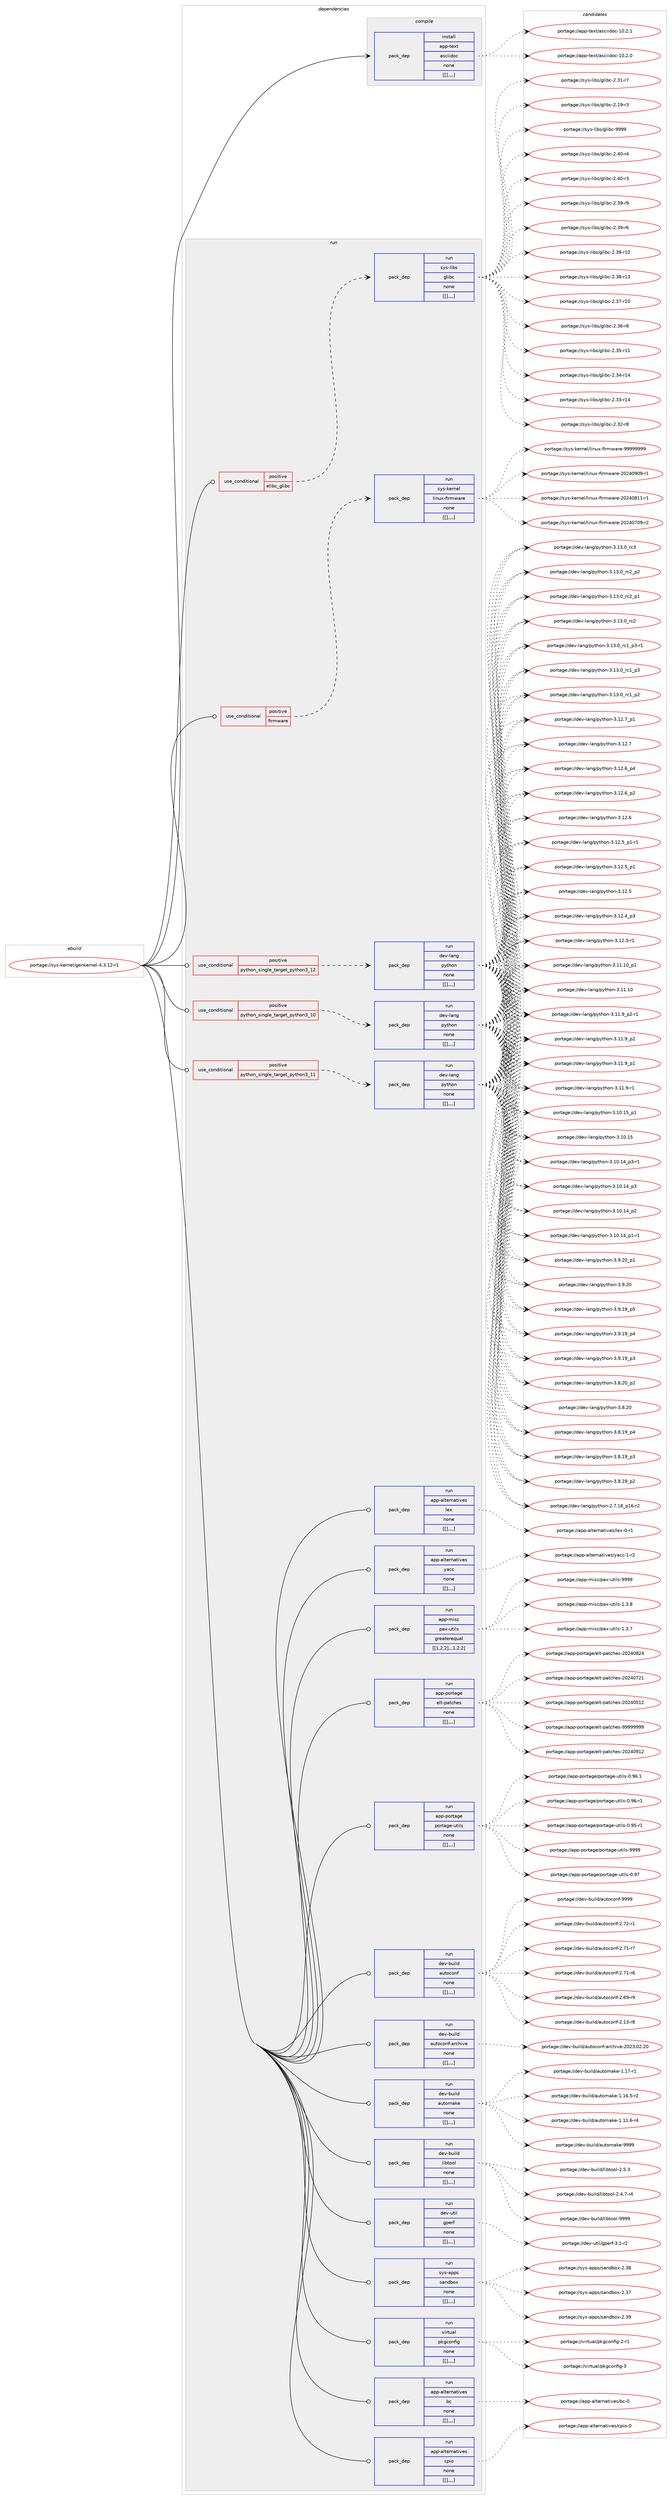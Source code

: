 digraph prolog {

# *************
# Graph options
# *************

newrank=true;
concentrate=true;
compound=true;
graph [rankdir=LR,fontname=Helvetica,fontsize=10,ranksep=1.5];#, ranksep=2.5, nodesep=0.2];
edge  [arrowhead=vee];
node  [fontname=Helvetica,fontsize=10];

# **********
# The ebuild
# **********

subgraph cluster_leftcol {
color=gray;
label=<<i>ebuild</i>>;
id [label="portage://sys-kernel/genkernel-4.3.12-r1", color=red, width=4, href="../sys-kernel/genkernel-4.3.12-r1.svg"];
}

# ****************
# The dependencies
# ****************

subgraph cluster_midcol {
color=gray;
label=<<i>dependencies</i>>;
subgraph cluster_compile {
fillcolor="#eeeeee";
style=filled;
label=<<i>compile</i>>;
subgraph pack7015 {
dependency10819 [label=<<TABLE BORDER="0" CELLBORDER="1" CELLSPACING="0" CELLPADDING="4" WIDTH="220"><TR><TD ROWSPAN="6" CELLPADDING="30">pack_dep</TD></TR><TR><TD WIDTH="110">install</TD></TR><TR><TD>app-text</TD></TR><TR><TD>asciidoc</TD></TR><TR><TD>none</TD></TR><TR><TD>[[],,,,]</TD></TR></TABLE>>, shape=none, color=blue];
}
id:e -> dependency10819:w [weight=20,style="solid",arrowhead="vee"];
}
subgraph cluster_compileandrun {
fillcolor="#eeeeee";
style=filled;
label=<<i>compile and run</i>>;
}
subgraph cluster_run {
fillcolor="#eeeeee";
style=filled;
label=<<i>run</i>>;
subgraph cond3771 {
dependency10820 [label=<<TABLE BORDER="0" CELLBORDER="1" CELLSPACING="0" CELLPADDING="4"><TR><TD ROWSPAN="3" CELLPADDING="10">use_conditional</TD></TR><TR><TD>positive</TD></TR><TR><TD>elibc_glibc</TD></TR></TABLE>>, shape=none, color=red];
subgraph pack7016 {
dependency10821 [label=<<TABLE BORDER="0" CELLBORDER="1" CELLSPACING="0" CELLPADDING="4" WIDTH="220"><TR><TD ROWSPAN="6" CELLPADDING="30">pack_dep</TD></TR><TR><TD WIDTH="110">run</TD></TR><TR><TD>sys-libs</TD></TR><TR><TD>glibc</TD></TR><TR><TD>none</TD></TR><TR><TD>[[],,,,]</TD></TR></TABLE>>, shape=none, color=blue];
}
dependency10820:e -> dependency10821:w [weight=20,style="dashed",arrowhead="vee"];
}
id:e -> dependency10820:w [weight=20,style="solid",arrowhead="odot"];
subgraph cond3772 {
dependency10822 [label=<<TABLE BORDER="0" CELLBORDER="1" CELLSPACING="0" CELLPADDING="4"><TR><TD ROWSPAN="3" CELLPADDING="10">use_conditional</TD></TR><TR><TD>positive</TD></TR><TR><TD>firmware</TD></TR></TABLE>>, shape=none, color=red];
subgraph pack7017 {
dependency10823 [label=<<TABLE BORDER="0" CELLBORDER="1" CELLSPACING="0" CELLPADDING="4" WIDTH="220"><TR><TD ROWSPAN="6" CELLPADDING="30">pack_dep</TD></TR><TR><TD WIDTH="110">run</TD></TR><TR><TD>sys-kernel</TD></TR><TR><TD>linux-firmware</TD></TR><TR><TD>none</TD></TR><TR><TD>[[],,,,]</TD></TR></TABLE>>, shape=none, color=blue];
}
dependency10822:e -> dependency10823:w [weight=20,style="dashed",arrowhead="vee"];
}
id:e -> dependency10822:w [weight=20,style="solid",arrowhead="odot"];
subgraph cond3773 {
dependency10824 [label=<<TABLE BORDER="0" CELLBORDER="1" CELLSPACING="0" CELLPADDING="4"><TR><TD ROWSPAN="3" CELLPADDING="10">use_conditional</TD></TR><TR><TD>positive</TD></TR><TR><TD>python_single_target_python3_10</TD></TR></TABLE>>, shape=none, color=red];
subgraph pack7018 {
dependency10825 [label=<<TABLE BORDER="0" CELLBORDER="1" CELLSPACING="0" CELLPADDING="4" WIDTH="220"><TR><TD ROWSPAN="6" CELLPADDING="30">pack_dep</TD></TR><TR><TD WIDTH="110">run</TD></TR><TR><TD>dev-lang</TD></TR><TR><TD>python</TD></TR><TR><TD>none</TD></TR><TR><TD>[[],,,,]</TD></TR></TABLE>>, shape=none, color=blue];
}
dependency10824:e -> dependency10825:w [weight=20,style="dashed",arrowhead="vee"];
}
id:e -> dependency10824:w [weight=20,style="solid",arrowhead="odot"];
subgraph cond3774 {
dependency10826 [label=<<TABLE BORDER="0" CELLBORDER="1" CELLSPACING="0" CELLPADDING="4"><TR><TD ROWSPAN="3" CELLPADDING="10">use_conditional</TD></TR><TR><TD>positive</TD></TR><TR><TD>python_single_target_python3_11</TD></TR></TABLE>>, shape=none, color=red];
subgraph pack7019 {
dependency10827 [label=<<TABLE BORDER="0" CELLBORDER="1" CELLSPACING="0" CELLPADDING="4" WIDTH="220"><TR><TD ROWSPAN="6" CELLPADDING="30">pack_dep</TD></TR><TR><TD WIDTH="110">run</TD></TR><TR><TD>dev-lang</TD></TR><TR><TD>python</TD></TR><TR><TD>none</TD></TR><TR><TD>[[],,,,]</TD></TR></TABLE>>, shape=none, color=blue];
}
dependency10826:e -> dependency10827:w [weight=20,style="dashed",arrowhead="vee"];
}
id:e -> dependency10826:w [weight=20,style="solid",arrowhead="odot"];
subgraph cond3775 {
dependency10828 [label=<<TABLE BORDER="0" CELLBORDER="1" CELLSPACING="0" CELLPADDING="4"><TR><TD ROWSPAN="3" CELLPADDING="10">use_conditional</TD></TR><TR><TD>positive</TD></TR><TR><TD>python_single_target_python3_12</TD></TR></TABLE>>, shape=none, color=red];
subgraph pack7020 {
dependency10829 [label=<<TABLE BORDER="0" CELLBORDER="1" CELLSPACING="0" CELLPADDING="4" WIDTH="220"><TR><TD ROWSPAN="6" CELLPADDING="30">pack_dep</TD></TR><TR><TD WIDTH="110">run</TD></TR><TR><TD>dev-lang</TD></TR><TR><TD>python</TD></TR><TR><TD>none</TD></TR><TR><TD>[[],,,,]</TD></TR></TABLE>>, shape=none, color=blue];
}
dependency10828:e -> dependency10829:w [weight=20,style="dashed",arrowhead="vee"];
}
id:e -> dependency10828:w [weight=20,style="solid",arrowhead="odot"];
subgraph pack7021 {
dependency10830 [label=<<TABLE BORDER="0" CELLBORDER="1" CELLSPACING="0" CELLPADDING="4" WIDTH="220"><TR><TD ROWSPAN="6" CELLPADDING="30">pack_dep</TD></TR><TR><TD WIDTH="110">run</TD></TR><TR><TD>app-alternatives</TD></TR><TR><TD>bc</TD></TR><TR><TD>none</TD></TR><TR><TD>[[],,,,]</TD></TR></TABLE>>, shape=none, color=blue];
}
id:e -> dependency10830:w [weight=20,style="solid",arrowhead="odot"];
subgraph pack7022 {
dependency10831 [label=<<TABLE BORDER="0" CELLBORDER="1" CELLSPACING="0" CELLPADDING="4" WIDTH="220"><TR><TD ROWSPAN="6" CELLPADDING="30">pack_dep</TD></TR><TR><TD WIDTH="110">run</TD></TR><TR><TD>app-alternatives</TD></TR><TR><TD>cpio</TD></TR><TR><TD>none</TD></TR><TR><TD>[[],,,,]</TD></TR></TABLE>>, shape=none, color=blue];
}
id:e -> dependency10831:w [weight=20,style="solid",arrowhead="odot"];
subgraph pack7023 {
dependency10832 [label=<<TABLE BORDER="0" CELLBORDER="1" CELLSPACING="0" CELLPADDING="4" WIDTH="220"><TR><TD ROWSPAN="6" CELLPADDING="30">pack_dep</TD></TR><TR><TD WIDTH="110">run</TD></TR><TR><TD>app-alternatives</TD></TR><TR><TD>lex</TD></TR><TR><TD>none</TD></TR><TR><TD>[[],,,,]</TD></TR></TABLE>>, shape=none, color=blue];
}
id:e -> dependency10832:w [weight=20,style="solid",arrowhead="odot"];
subgraph pack7024 {
dependency10833 [label=<<TABLE BORDER="0" CELLBORDER="1" CELLSPACING="0" CELLPADDING="4" WIDTH="220"><TR><TD ROWSPAN="6" CELLPADDING="30">pack_dep</TD></TR><TR><TD WIDTH="110">run</TD></TR><TR><TD>app-alternatives</TD></TR><TR><TD>yacc</TD></TR><TR><TD>none</TD></TR><TR><TD>[[],,,,]</TD></TR></TABLE>>, shape=none, color=blue];
}
id:e -> dependency10833:w [weight=20,style="solid",arrowhead="odot"];
subgraph pack7025 {
dependency10834 [label=<<TABLE BORDER="0" CELLBORDER="1" CELLSPACING="0" CELLPADDING="4" WIDTH="220"><TR><TD ROWSPAN="6" CELLPADDING="30">pack_dep</TD></TR><TR><TD WIDTH="110">run</TD></TR><TR><TD>app-misc</TD></TR><TR><TD>pax-utils</TD></TR><TR><TD>greaterequal</TD></TR><TR><TD>[[1,2,2],,,1.2.2]</TD></TR></TABLE>>, shape=none, color=blue];
}
id:e -> dependency10834:w [weight=20,style="solid",arrowhead="odot"];
subgraph pack7026 {
dependency10835 [label=<<TABLE BORDER="0" CELLBORDER="1" CELLSPACING="0" CELLPADDING="4" WIDTH="220"><TR><TD ROWSPAN="6" CELLPADDING="30">pack_dep</TD></TR><TR><TD WIDTH="110">run</TD></TR><TR><TD>app-portage</TD></TR><TR><TD>elt-patches</TD></TR><TR><TD>none</TD></TR><TR><TD>[[],,,,]</TD></TR></TABLE>>, shape=none, color=blue];
}
id:e -> dependency10835:w [weight=20,style="solid",arrowhead="odot"];
subgraph pack7027 {
dependency10836 [label=<<TABLE BORDER="0" CELLBORDER="1" CELLSPACING="0" CELLPADDING="4" WIDTH="220"><TR><TD ROWSPAN="6" CELLPADDING="30">pack_dep</TD></TR><TR><TD WIDTH="110">run</TD></TR><TR><TD>app-portage</TD></TR><TR><TD>portage-utils</TD></TR><TR><TD>none</TD></TR><TR><TD>[[],,,,]</TD></TR></TABLE>>, shape=none, color=blue];
}
id:e -> dependency10836:w [weight=20,style="solid",arrowhead="odot"];
subgraph pack7028 {
dependency10837 [label=<<TABLE BORDER="0" CELLBORDER="1" CELLSPACING="0" CELLPADDING="4" WIDTH="220"><TR><TD ROWSPAN="6" CELLPADDING="30">pack_dep</TD></TR><TR><TD WIDTH="110">run</TD></TR><TR><TD>dev-build</TD></TR><TR><TD>autoconf</TD></TR><TR><TD>none</TD></TR><TR><TD>[[],,,,]</TD></TR></TABLE>>, shape=none, color=blue];
}
id:e -> dependency10837:w [weight=20,style="solid",arrowhead="odot"];
subgraph pack7029 {
dependency10838 [label=<<TABLE BORDER="0" CELLBORDER="1" CELLSPACING="0" CELLPADDING="4" WIDTH="220"><TR><TD ROWSPAN="6" CELLPADDING="30">pack_dep</TD></TR><TR><TD WIDTH="110">run</TD></TR><TR><TD>dev-build</TD></TR><TR><TD>autoconf-archive</TD></TR><TR><TD>none</TD></TR><TR><TD>[[],,,,]</TD></TR></TABLE>>, shape=none, color=blue];
}
id:e -> dependency10838:w [weight=20,style="solid",arrowhead="odot"];
subgraph pack7030 {
dependency10839 [label=<<TABLE BORDER="0" CELLBORDER="1" CELLSPACING="0" CELLPADDING="4" WIDTH="220"><TR><TD ROWSPAN="6" CELLPADDING="30">pack_dep</TD></TR><TR><TD WIDTH="110">run</TD></TR><TR><TD>dev-build</TD></TR><TR><TD>automake</TD></TR><TR><TD>none</TD></TR><TR><TD>[[],,,,]</TD></TR></TABLE>>, shape=none, color=blue];
}
id:e -> dependency10839:w [weight=20,style="solid",arrowhead="odot"];
subgraph pack7031 {
dependency10840 [label=<<TABLE BORDER="0" CELLBORDER="1" CELLSPACING="0" CELLPADDING="4" WIDTH="220"><TR><TD ROWSPAN="6" CELLPADDING="30">pack_dep</TD></TR><TR><TD WIDTH="110">run</TD></TR><TR><TD>dev-build</TD></TR><TR><TD>libtool</TD></TR><TR><TD>none</TD></TR><TR><TD>[[],,,,]</TD></TR></TABLE>>, shape=none, color=blue];
}
id:e -> dependency10840:w [weight=20,style="solid",arrowhead="odot"];
subgraph pack7032 {
dependency10841 [label=<<TABLE BORDER="0" CELLBORDER="1" CELLSPACING="0" CELLPADDING="4" WIDTH="220"><TR><TD ROWSPAN="6" CELLPADDING="30">pack_dep</TD></TR><TR><TD WIDTH="110">run</TD></TR><TR><TD>dev-util</TD></TR><TR><TD>gperf</TD></TR><TR><TD>none</TD></TR><TR><TD>[[],,,,]</TD></TR></TABLE>>, shape=none, color=blue];
}
id:e -> dependency10841:w [weight=20,style="solid",arrowhead="odot"];
subgraph pack7033 {
dependency10842 [label=<<TABLE BORDER="0" CELLBORDER="1" CELLSPACING="0" CELLPADDING="4" WIDTH="220"><TR><TD ROWSPAN="6" CELLPADDING="30">pack_dep</TD></TR><TR><TD WIDTH="110">run</TD></TR><TR><TD>sys-apps</TD></TR><TR><TD>sandbox</TD></TR><TR><TD>none</TD></TR><TR><TD>[[],,,,]</TD></TR></TABLE>>, shape=none, color=blue];
}
id:e -> dependency10842:w [weight=20,style="solid",arrowhead="odot"];
subgraph pack7034 {
dependency10843 [label=<<TABLE BORDER="0" CELLBORDER="1" CELLSPACING="0" CELLPADDING="4" WIDTH="220"><TR><TD ROWSPAN="6" CELLPADDING="30">pack_dep</TD></TR><TR><TD WIDTH="110">run</TD></TR><TR><TD>virtual</TD></TR><TR><TD>pkgconfig</TD></TR><TR><TD>none</TD></TR><TR><TD>[[],,,,]</TD></TR></TABLE>>, shape=none, color=blue];
}
id:e -> dependency10843:w [weight=20,style="solid",arrowhead="odot"];
}
}

# **************
# The candidates
# **************

subgraph cluster_choices {
rank=same;
color=gray;
label=<<i>candidates</i>>;

subgraph choice7015 {
color=black;
nodesep=1;
choice97112112451161011201164797115991051051001119945494846504649 [label="portage://app-text/asciidoc-10.2.1", color=red, width=4,href="../app-text/asciidoc-10.2.1.svg"];
choice97112112451161011201164797115991051051001119945494846504648 [label="portage://app-text/asciidoc-10.2.0", color=red, width=4,href="../app-text/asciidoc-10.2.0.svg"];
dependency10819:e -> choice97112112451161011201164797115991051051001119945494846504649:w [style=dotted,weight="100"];
dependency10819:e -> choice97112112451161011201164797115991051051001119945494846504648:w [style=dotted,weight="100"];
}
subgraph choice7016 {
color=black;
nodesep=1;
choice11512111545108105981154710310810598994557575757 [label="portage://sys-libs/glibc-9999", color=red, width=4,href="../sys-libs/glibc-9999.svg"];
choice115121115451081059811547103108105989945504652484511452 [label="portage://sys-libs/glibc-2.40-r4", color=red, width=4,href="../sys-libs/glibc-2.40-r4.svg"];
choice115121115451081059811547103108105989945504652484511451 [label="portage://sys-libs/glibc-2.40-r3", color=red, width=4,href="../sys-libs/glibc-2.40-r3.svg"];
choice115121115451081059811547103108105989945504651574511457 [label="portage://sys-libs/glibc-2.39-r9", color=red, width=4,href="../sys-libs/glibc-2.39-r9.svg"];
choice115121115451081059811547103108105989945504651574511454 [label="portage://sys-libs/glibc-2.39-r6", color=red, width=4,href="../sys-libs/glibc-2.39-r6.svg"];
choice11512111545108105981154710310810598994550465157451144948 [label="portage://sys-libs/glibc-2.39-r10", color=red, width=4,href="../sys-libs/glibc-2.39-r10.svg"];
choice11512111545108105981154710310810598994550465156451144951 [label="portage://sys-libs/glibc-2.38-r13", color=red, width=4,href="../sys-libs/glibc-2.38-r13.svg"];
choice11512111545108105981154710310810598994550465155451144948 [label="portage://sys-libs/glibc-2.37-r10", color=red, width=4,href="../sys-libs/glibc-2.37-r10.svg"];
choice115121115451081059811547103108105989945504651544511456 [label="portage://sys-libs/glibc-2.36-r8", color=red, width=4,href="../sys-libs/glibc-2.36-r8.svg"];
choice11512111545108105981154710310810598994550465153451144949 [label="portage://sys-libs/glibc-2.35-r11", color=red, width=4,href="../sys-libs/glibc-2.35-r11.svg"];
choice11512111545108105981154710310810598994550465152451144952 [label="portage://sys-libs/glibc-2.34-r14", color=red, width=4,href="../sys-libs/glibc-2.34-r14.svg"];
choice11512111545108105981154710310810598994550465151451144952 [label="portage://sys-libs/glibc-2.33-r14", color=red, width=4,href="../sys-libs/glibc-2.33-r14.svg"];
choice115121115451081059811547103108105989945504651504511456 [label="portage://sys-libs/glibc-2.32-r8", color=red, width=4,href="../sys-libs/glibc-2.32-r8.svg"];
choice115121115451081059811547103108105989945504651494511455 [label="portage://sys-libs/glibc-2.31-r7", color=red, width=4,href="../sys-libs/glibc-2.31-r7.svg"];
choice115121115451081059811547103108105989945504649574511451 [label="portage://sys-libs/glibc-2.19-r3", color=red, width=4,href="../sys-libs/glibc-2.19-r3.svg"];
dependency10821:e -> choice11512111545108105981154710310810598994557575757:w [style=dotted,weight="100"];
dependency10821:e -> choice115121115451081059811547103108105989945504652484511452:w [style=dotted,weight="100"];
dependency10821:e -> choice115121115451081059811547103108105989945504652484511451:w [style=dotted,weight="100"];
dependency10821:e -> choice115121115451081059811547103108105989945504651574511457:w [style=dotted,weight="100"];
dependency10821:e -> choice115121115451081059811547103108105989945504651574511454:w [style=dotted,weight="100"];
dependency10821:e -> choice11512111545108105981154710310810598994550465157451144948:w [style=dotted,weight="100"];
dependency10821:e -> choice11512111545108105981154710310810598994550465156451144951:w [style=dotted,weight="100"];
dependency10821:e -> choice11512111545108105981154710310810598994550465155451144948:w [style=dotted,weight="100"];
dependency10821:e -> choice115121115451081059811547103108105989945504651544511456:w [style=dotted,weight="100"];
dependency10821:e -> choice11512111545108105981154710310810598994550465153451144949:w [style=dotted,weight="100"];
dependency10821:e -> choice11512111545108105981154710310810598994550465152451144952:w [style=dotted,weight="100"];
dependency10821:e -> choice11512111545108105981154710310810598994550465151451144952:w [style=dotted,weight="100"];
dependency10821:e -> choice115121115451081059811547103108105989945504651504511456:w [style=dotted,weight="100"];
dependency10821:e -> choice115121115451081059811547103108105989945504651494511455:w [style=dotted,weight="100"];
dependency10821:e -> choice115121115451081059811547103108105989945504649574511451:w [style=dotted,weight="100"];
}
subgraph choice7017 {
color=black;
nodesep=1;
choice11512111545107101114110101108471081051101171204510210511410911997114101455757575757575757 [label="portage://sys-kernel/linux-firmware-99999999", color=red, width=4,href="../sys-kernel/linux-firmware-99999999.svg"];
choice115121115451071011141101011084710810511011712045102105114109119971141014550485052485748574511449 [label="portage://sys-kernel/linux-firmware-20240909-r1", color=red, width=4,href="../sys-kernel/linux-firmware-20240909-r1.svg"];
choice115121115451071011141101011084710810511011712045102105114109119971141014550485052485649494511449 [label="portage://sys-kernel/linux-firmware-20240811-r1", color=red, width=4,href="../sys-kernel/linux-firmware-20240811-r1.svg"];
choice115121115451071011141101011084710810511011712045102105114109119971141014550485052485548574511450 [label="portage://sys-kernel/linux-firmware-20240709-r2", color=red, width=4,href="../sys-kernel/linux-firmware-20240709-r2.svg"];
dependency10823:e -> choice11512111545107101114110101108471081051101171204510210511410911997114101455757575757575757:w [style=dotted,weight="100"];
dependency10823:e -> choice115121115451071011141101011084710810511011712045102105114109119971141014550485052485748574511449:w [style=dotted,weight="100"];
dependency10823:e -> choice115121115451071011141101011084710810511011712045102105114109119971141014550485052485649494511449:w [style=dotted,weight="100"];
dependency10823:e -> choice115121115451071011141101011084710810511011712045102105114109119971141014550485052485548574511450:w [style=dotted,weight="100"];
}
subgraph choice7018 {
color=black;
nodesep=1;
choice10010111845108971101034711212111610411111045514649514648951149951 [label="portage://dev-lang/python-3.13.0_rc3", color=red, width=4,href="../dev-lang/python-3.13.0_rc3.svg"];
choice100101118451089711010347112121116104111110455146495146489511499509511250 [label="portage://dev-lang/python-3.13.0_rc2_p2", color=red, width=4,href="../dev-lang/python-3.13.0_rc2_p2.svg"];
choice100101118451089711010347112121116104111110455146495146489511499509511249 [label="portage://dev-lang/python-3.13.0_rc2_p1", color=red, width=4,href="../dev-lang/python-3.13.0_rc2_p1.svg"];
choice10010111845108971101034711212111610411111045514649514648951149950 [label="portage://dev-lang/python-3.13.0_rc2", color=red, width=4,href="../dev-lang/python-3.13.0_rc2.svg"];
choice1001011184510897110103471121211161041111104551464951464895114994995112514511449 [label="portage://dev-lang/python-3.13.0_rc1_p3-r1", color=red, width=4,href="../dev-lang/python-3.13.0_rc1_p3-r1.svg"];
choice100101118451089711010347112121116104111110455146495146489511499499511251 [label="portage://dev-lang/python-3.13.0_rc1_p3", color=red, width=4,href="../dev-lang/python-3.13.0_rc1_p3.svg"];
choice100101118451089711010347112121116104111110455146495146489511499499511250 [label="portage://dev-lang/python-3.13.0_rc1_p2", color=red, width=4,href="../dev-lang/python-3.13.0_rc1_p2.svg"];
choice100101118451089711010347112121116104111110455146495046559511249 [label="portage://dev-lang/python-3.12.7_p1", color=red, width=4,href="../dev-lang/python-3.12.7_p1.svg"];
choice10010111845108971101034711212111610411111045514649504655 [label="portage://dev-lang/python-3.12.7", color=red, width=4,href="../dev-lang/python-3.12.7.svg"];
choice100101118451089711010347112121116104111110455146495046549511252 [label="portage://dev-lang/python-3.12.6_p4", color=red, width=4,href="../dev-lang/python-3.12.6_p4.svg"];
choice100101118451089711010347112121116104111110455146495046549511250 [label="portage://dev-lang/python-3.12.6_p2", color=red, width=4,href="../dev-lang/python-3.12.6_p2.svg"];
choice10010111845108971101034711212111610411111045514649504654 [label="portage://dev-lang/python-3.12.6", color=red, width=4,href="../dev-lang/python-3.12.6.svg"];
choice1001011184510897110103471121211161041111104551464950465395112494511449 [label="portage://dev-lang/python-3.12.5_p1-r1", color=red, width=4,href="../dev-lang/python-3.12.5_p1-r1.svg"];
choice100101118451089711010347112121116104111110455146495046539511249 [label="portage://dev-lang/python-3.12.5_p1", color=red, width=4,href="../dev-lang/python-3.12.5_p1.svg"];
choice10010111845108971101034711212111610411111045514649504653 [label="portage://dev-lang/python-3.12.5", color=red, width=4,href="../dev-lang/python-3.12.5.svg"];
choice100101118451089711010347112121116104111110455146495046529511251 [label="portage://dev-lang/python-3.12.4_p3", color=red, width=4,href="../dev-lang/python-3.12.4_p3.svg"];
choice100101118451089711010347112121116104111110455146495046514511449 [label="portage://dev-lang/python-3.12.3-r1", color=red, width=4,href="../dev-lang/python-3.12.3-r1.svg"];
choice10010111845108971101034711212111610411111045514649494649489511249 [label="portage://dev-lang/python-3.11.10_p1", color=red, width=4,href="../dev-lang/python-3.11.10_p1.svg"];
choice1001011184510897110103471121211161041111104551464949464948 [label="portage://dev-lang/python-3.11.10", color=red, width=4,href="../dev-lang/python-3.11.10.svg"];
choice1001011184510897110103471121211161041111104551464949465795112504511449 [label="portage://dev-lang/python-3.11.9_p2-r1", color=red, width=4,href="../dev-lang/python-3.11.9_p2-r1.svg"];
choice100101118451089711010347112121116104111110455146494946579511250 [label="portage://dev-lang/python-3.11.9_p2", color=red, width=4,href="../dev-lang/python-3.11.9_p2.svg"];
choice100101118451089711010347112121116104111110455146494946579511249 [label="portage://dev-lang/python-3.11.9_p1", color=red, width=4,href="../dev-lang/python-3.11.9_p1.svg"];
choice100101118451089711010347112121116104111110455146494946574511449 [label="portage://dev-lang/python-3.11.9-r1", color=red, width=4,href="../dev-lang/python-3.11.9-r1.svg"];
choice10010111845108971101034711212111610411111045514649484649539511249 [label="portage://dev-lang/python-3.10.15_p1", color=red, width=4,href="../dev-lang/python-3.10.15_p1.svg"];
choice1001011184510897110103471121211161041111104551464948464953 [label="portage://dev-lang/python-3.10.15", color=red, width=4,href="../dev-lang/python-3.10.15.svg"];
choice100101118451089711010347112121116104111110455146494846495295112514511449 [label="portage://dev-lang/python-3.10.14_p3-r1", color=red, width=4,href="../dev-lang/python-3.10.14_p3-r1.svg"];
choice10010111845108971101034711212111610411111045514649484649529511251 [label="portage://dev-lang/python-3.10.14_p3", color=red, width=4,href="../dev-lang/python-3.10.14_p3.svg"];
choice10010111845108971101034711212111610411111045514649484649529511250 [label="portage://dev-lang/python-3.10.14_p2", color=red, width=4,href="../dev-lang/python-3.10.14_p2.svg"];
choice100101118451089711010347112121116104111110455146494846495295112494511449 [label="portage://dev-lang/python-3.10.14_p1-r1", color=red, width=4,href="../dev-lang/python-3.10.14_p1-r1.svg"];
choice100101118451089711010347112121116104111110455146574650489511249 [label="portage://dev-lang/python-3.9.20_p1", color=red, width=4,href="../dev-lang/python-3.9.20_p1.svg"];
choice10010111845108971101034711212111610411111045514657465048 [label="portage://dev-lang/python-3.9.20", color=red, width=4,href="../dev-lang/python-3.9.20.svg"];
choice100101118451089711010347112121116104111110455146574649579511253 [label="portage://dev-lang/python-3.9.19_p5", color=red, width=4,href="../dev-lang/python-3.9.19_p5.svg"];
choice100101118451089711010347112121116104111110455146574649579511252 [label="portage://dev-lang/python-3.9.19_p4", color=red, width=4,href="../dev-lang/python-3.9.19_p4.svg"];
choice100101118451089711010347112121116104111110455146574649579511251 [label="portage://dev-lang/python-3.9.19_p3", color=red, width=4,href="../dev-lang/python-3.9.19_p3.svg"];
choice100101118451089711010347112121116104111110455146564650489511250 [label="portage://dev-lang/python-3.8.20_p2", color=red, width=4,href="../dev-lang/python-3.8.20_p2.svg"];
choice10010111845108971101034711212111610411111045514656465048 [label="portage://dev-lang/python-3.8.20", color=red, width=4,href="../dev-lang/python-3.8.20.svg"];
choice100101118451089711010347112121116104111110455146564649579511252 [label="portage://dev-lang/python-3.8.19_p4", color=red, width=4,href="../dev-lang/python-3.8.19_p4.svg"];
choice100101118451089711010347112121116104111110455146564649579511251 [label="portage://dev-lang/python-3.8.19_p3", color=red, width=4,href="../dev-lang/python-3.8.19_p3.svg"];
choice100101118451089711010347112121116104111110455146564649579511250 [label="portage://dev-lang/python-3.8.19_p2", color=red, width=4,href="../dev-lang/python-3.8.19_p2.svg"];
choice100101118451089711010347112121116104111110455046554649569511249544511450 [label="portage://dev-lang/python-2.7.18_p16-r2", color=red, width=4,href="../dev-lang/python-2.7.18_p16-r2.svg"];
dependency10825:e -> choice10010111845108971101034711212111610411111045514649514648951149951:w [style=dotted,weight="100"];
dependency10825:e -> choice100101118451089711010347112121116104111110455146495146489511499509511250:w [style=dotted,weight="100"];
dependency10825:e -> choice100101118451089711010347112121116104111110455146495146489511499509511249:w [style=dotted,weight="100"];
dependency10825:e -> choice10010111845108971101034711212111610411111045514649514648951149950:w [style=dotted,weight="100"];
dependency10825:e -> choice1001011184510897110103471121211161041111104551464951464895114994995112514511449:w [style=dotted,weight="100"];
dependency10825:e -> choice100101118451089711010347112121116104111110455146495146489511499499511251:w [style=dotted,weight="100"];
dependency10825:e -> choice100101118451089711010347112121116104111110455146495146489511499499511250:w [style=dotted,weight="100"];
dependency10825:e -> choice100101118451089711010347112121116104111110455146495046559511249:w [style=dotted,weight="100"];
dependency10825:e -> choice10010111845108971101034711212111610411111045514649504655:w [style=dotted,weight="100"];
dependency10825:e -> choice100101118451089711010347112121116104111110455146495046549511252:w [style=dotted,weight="100"];
dependency10825:e -> choice100101118451089711010347112121116104111110455146495046549511250:w [style=dotted,weight="100"];
dependency10825:e -> choice10010111845108971101034711212111610411111045514649504654:w [style=dotted,weight="100"];
dependency10825:e -> choice1001011184510897110103471121211161041111104551464950465395112494511449:w [style=dotted,weight="100"];
dependency10825:e -> choice100101118451089711010347112121116104111110455146495046539511249:w [style=dotted,weight="100"];
dependency10825:e -> choice10010111845108971101034711212111610411111045514649504653:w [style=dotted,weight="100"];
dependency10825:e -> choice100101118451089711010347112121116104111110455146495046529511251:w [style=dotted,weight="100"];
dependency10825:e -> choice100101118451089711010347112121116104111110455146495046514511449:w [style=dotted,weight="100"];
dependency10825:e -> choice10010111845108971101034711212111610411111045514649494649489511249:w [style=dotted,weight="100"];
dependency10825:e -> choice1001011184510897110103471121211161041111104551464949464948:w [style=dotted,weight="100"];
dependency10825:e -> choice1001011184510897110103471121211161041111104551464949465795112504511449:w [style=dotted,weight="100"];
dependency10825:e -> choice100101118451089711010347112121116104111110455146494946579511250:w [style=dotted,weight="100"];
dependency10825:e -> choice100101118451089711010347112121116104111110455146494946579511249:w [style=dotted,weight="100"];
dependency10825:e -> choice100101118451089711010347112121116104111110455146494946574511449:w [style=dotted,weight="100"];
dependency10825:e -> choice10010111845108971101034711212111610411111045514649484649539511249:w [style=dotted,weight="100"];
dependency10825:e -> choice1001011184510897110103471121211161041111104551464948464953:w [style=dotted,weight="100"];
dependency10825:e -> choice100101118451089711010347112121116104111110455146494846495295112514511449:w [style=dotted,weight="100"];
dependency10825:e -> choice10010111845108971101034711212111610411111045514649484649529511251:w [style=dotted,weight="100"];
dependency10825:e -> choice10010111845108971101034711212111610411111045514649484649529511250:w [style=dotted,weight="100"];
dependency10825:e -> choice100101118451089711010347112121116104111110455146494846495295112494511449:w [style=dotted,weight="100"];
dependency10825:e -> choice100101118451089711010347112121116104111110455146574650489511249:w [style=dotted,weight="100"];
dependency10825:e -> choice10010111845108971101034711212111610411111045514657465048:w [style=dotted,weight="100"];
dependency10825:e -> choice100101118451089711010347112121116104111110455146574649579511253:w [style=dotted,weight="100"];
dependency10825:e -> choice100101118451089711010347112121116104111110455146574649579511252:w [style=dotted,weight="100"];
dependency10825:e -> choice100101118451089711010347112121116104111110455146574649579511251:w [style=dotted,weight="100"];
dependency10825:e -> choice100101118451089711010347112121116104111110455146564650489511250:w [style=dotted,weight="100"];
dependency10825:e -> choice10010111845108971101034711212111610411111045514656465048:w [style=dotted,weight="100"];
dependency10825:e -> choice100101118451089711010347112121116104111110455146564649579511252:w [style=dotted,weight="100"];
dependency10825:e -> choice100101118451089711010347112121116104111110455146564649579511251:w [style=dotted,weight="100"];
dependency10825:e -> choice100101118451089711010347112121116104111110455146564649579511250:w [style=dotted,weight="100"];
dependency10825:e -> choice100101118451089711010347112121116104111110455046554649569511249544511450:w [style=dotted,weight="100"];
}
subgraph choice7019 {
color=black;
nodesep=1;
choice10010111845108971101034711212111610411111045514649514648951149951 [label="portage://dev-lang/python-3.13.0_rc3", color=red, width=4,href="../dev-lang/python-3.13.0_rc3.svg"];
choice100101118451089711010347112121116104111110455146495146489511499509511250 [label="portage://dev-lang/python-3.13.0_rc2_p2", color=red, width=4,href="../dev-lang/python-3.13.0_rc2_p2.svg"];
choice100101118451089711010347112121116104111110455146495146489511499509511249 [label="portage://dev-lang/python-3.13.0_rc2_p1", color=red, width=4,href="../dev-lang/python-3.13.0_rc2_p1.svg"];
choice10010111845108971101034711212111610411111045514649514648951149950 [label="portage://dev-lang/python-3.13.0_rc2", color=red, width=4,href="../dev-lang/python-3.13.0_rc2.svg"];
choice1001011184510897110103471121211161041111104551464951464895114994995112514511449 [label="portage://dev-lang/python-3.13.0_rc1_p3-r1", color=red, width=4,href="../dev-lang/python-3.13.0_rc1_p3-r1.svg"];
choice100101118451089711010347112121116104111110455146495146489511499499511251 [label="portage://dev-lang/python-3.13.0_rc1_p3", color=red, width=4,href="../dev-lang/python-3.13.0_rc1_p3.svg"];
choice100101118451089711010347112121116104111110455146495146489511499499511250 [label="portage://dev-lang/python-3.13.0_rc1_p2", color=red, width=4,href="../dev-lang/python-3.13.0_rc1_p2.svg"];
choice100101118451089711010347112121116104111110455146495046559511249 [label="portage://dev-lang/python-3.12.7_p1", color=red, width=4,href="../dev-lang/python-3.12.7_p1.svg"];
choice10010111845108971101034711212111610411111045514649504655 [label="portage://dev-lang/python-3.12.7", color=red, width=4,href="../dev-lang/python-3.12.7.svg"];
choice100101118451089711010347112121116104111110455146495046549511252 [label="portage://dev-lang/python-3.12.6_p4", color=red, width=4,href="../dev-lang/python-3.12.6_p4.svg"];
choice100101118451089711010347112121116104111110455146495046549511250 [label="portage://dev-lang/python-3.12.6_p2", color=red, width=4,href="../dev-lang/python-3.12.6_p2.svg"];
choice10010111845108971101034711212111610411111045514649504654 [label="portage://dev-lang/python-3.12.6", color=red, width=4,href="../dev-lang/python-3.12.6.svg"];
choice1001011184510897110103471121211161041111104551464950465395112494511449 [label="portage://dev-lang/python-3.12.5_p1-r1", color=red, width=4,href="../dev-lang/python-3.12.5_p1-r1.svg"];
choice100101118451089711010347112121116104111110455146495046539511249 [label="portage://dev-lang/python-3.12.5_p1", color=red, width=4,href="../dev-lang/python-3.12.5_p1.svg"];
choice10010111845108971101034711212111610411111045514649504653 [label="portage://dev-lang/python-3.12.5", color=red, width=4,href="../dev-lang/python-3.12.5.svg"];
choice100101118451089711010347112121116104111110455146495046529511251 [label="portage://dev-lang/python-3.12.4_p3", color=red, width=4,href="../dev-lang/python-3.12.4_p3.svg"];
choice100101118451089711010347112121116104111110455146495046514511449 [label="portage://dev-lang/python-3.12.3-r1", color=red, width=4,href="../dev-lang/python-3.12.3-r1.svg"];
choice10010111845108971101034711212111610411111045514649494649489511249 [label="portage://dev-lang/python-3.11.10_p1", color=red, width=4,href="../dev-lang/python-3.11.10_p1.svg"];
choice1001011184510897110103471121211161041111104551464949464948 [label="portage://dev-lang/python-3.11.10", color=red, width=4,href="../dev-lang/python-3.11.10.svg"];
choice1001011184510897110103471121211161041111104551464949465795112504511449 [label="portage://dev-lang/python-3.11.9_p2-r1", color=red, width=4,href="../dev-lang/python-3.11.9_p2-r1.svg"];
choice100101118451089711010347112121116104111110455146494946579511250 [label="portage://dev-lang/python-3.11.9_p2", color=red, width=4,href="../dev-lang/python-3.11.9_p2.svg"];
choice100101118451089711010347112121116104111110455146494946579511249 [label="portage://dev-lang/python-3.11.9_p1", color=red, width=4,href="../dev-lang/python-3.11.9_p1.svg"];
choice100101118451089711010347112121116104111110455146494946574511449 [label="portage://dev-lang/python-3.11.9-r1", color=red, width=4,href="../dev-lang/python-3.11.9-r1.svg"];
choice10010111845108971101034711212111610411111045514649484649539511249 [label="portage://dev-lang/python-3.10.15_p1", color=red, width=4,href="../dev-lang/python-3.10.15_p1.svg"];
choice1001011184510897110103471121211161041111104551464948464953 [label="portage://dev-lang/python-3.10.15", color=red, width=4,href="../dev-lang/python-3.10.15.svg"];
choice100101118451089711010347112121116104111110455146494846495295112514511449 [label="portage://dev-lang/python-3.10.14_p3-r1", color=red, width=4,href="../dev-lang/python-3.10.14_p3-r1.svg"];
choice10010111845108971101034711212111610411111045514649484649529511251 [label="portage://dev-lang/python-3.10.14_p3", color=red, width=4,href="../dev-lang/python-3.10.14_p3.svg"];
choice10010111845108971101034711212111610411111045514649484649529511250 [label="portage://dev-lang/python-3.10.14_p2", color=red, width=4,href="../dev-lang/python-3.10.14_p2.svg"];
choice100101118451089711010347112121116104111110455146494846495295112494511449 [label="portage://dev-lang/python-3.10.14_p1-r1", color=red, width=4,href="../dev-lang/python-3.10.14_p1-r1.svg"];
choice100101118451089711010347112121116104111110455146574650489511249 [label="portage://dev-lang/python-3.9.20_p1", color=red, width=4,href="../dev-lang/python-3.9.20_p1.svg"];
choice10010111845108971101034711212111610411111045514657465048 [label="portage://dev-lang/python-3.9.20", color=red, width=4,href="../dev-lang/python-3.9.20.svg"];
choice100101118451089711010347112121116104111110455146574649579511253 [label="portage://dev-lang/python-3.9.19_p5", color=red, width=4,href="../dev-lang/python-3.9.19_p5.svg"];
choice100101118451089711010347112121116104111110455146574649579511252 [label="portage://dev-lang/python-3.9.19_p4", color=red, width=4,href="../dev-lang/python-3.9.19_p4.svg"];
choice100101118451089711010347112121116104111110455146574649579511251 [label="portage://dev-lang/python-3.9.19_p3", color=red, width=4,href="../dev-lang/python-3.9.19_p3.svg"];
choice100101118451089711010347112121116104111110455146564650489511250 [label="portage://dev-lang/python-3.8.20_p2", color=red, width=4,href="../dev-lang/python-3.8.20_p2.svg"];
choice10010111845108971101034711212111610411111045514656465048 [label="portage://dev-lang/python-3.8.20", color=red, width=4,href="../dev-lang/python-3.8.20.svg"];
choice100101118451089711010347112121116104111110455146564649579511252 [label="portage://dev-lang/python-3.8.19_p4", color=red, width=4,href="../dev-lang/python-3.8.19_p4.svg"];
choice100101118451089711010347112121116104111110455146564649579511251 [label="portage://dev-lang/python-3.8.19_p3", color=red, width=4,href="../dev-lang/python-3.8.19_p3.svg"];
choice100101118451089711010347112121116104111110455146564649579511250 [label="portage://dev-lang/python-3.8.19_p2", color=red, width=4,href="../dev-lang/python-3.8.19_p2.svg"];
choice100101118451089711010347112121116104111110455046554649569511249544511450 [label="portage://dev-lang/python-2.7.18_p16-r2", color=red, width=4,href="../dev-lang/python-2.7.18_p16-r2.svg"];
dependency10827:e -> choice10010111845108971101034711212111610411111045514649514648951149951:w [style=dotted,weight="100"];
dependency10827:e -> choice100101118451089711010347112121116104111110455146495146489511499509511250:w [style=dotted,weight="100"];
dependency10827:e -> choice100101118451089711010347112121116104111110455146495146489511499509511249:w [style=dotted,weight="100"];
dependency10827:e -> choice10010111845108971101034711212111610411111045514649514648951149950:w [style=dotted,weight="100"];
dependency10827:e -> choice1001011184510897110103471121211161041111104551464951464895114994995112514511449:w [style=dotted,weight="100"];
dependency10827:e -> choice100101118451089711010347112121116104111110455146495146489511499499511251:w [style=dotted,weight="100"];
dependency10827:e -> choice100101118451089711010347112121116104111110455146495146489511499499511250:w [style=dotted,weight="100"];
dependency10827:e -> choice100101118451089711010347112121116104111110455146495046559511249:w [style=dotted,weight="100"];
dependency10827:e -> choice10010111845108971101034711212111610411111045514649504655:w [style=dotted,weight="100"];
dependency10827:e -> choice100101118451089711010347112121116104111110455146495046549511252:w [style=dotted,weight="100"];
dependency10827:e -> choice100101118451089711010347112121116104111110455146495046549511250:w [style=dotted,weight="100"];
dependency10827:e -> choice10010111845108971101034711212111610411111045514649504654:w [style=dotted,weight="100"];
dependency10827:e -> choice1001011184510897110103471121211161041111104551464950465395112494511449:w [style=dotted,weight="100"];
dependency10827:e -> choice100101118451089711010347112121116104111110455146495046539511249:w [style=dotted,weight="100"];
dependency10827:e -> choice10010111845108971101034711212111610411111045514649504653:w [style=dotted,weight="100"];
dependency10827:e -> choice100101118451089711010347112121116104111110455146495046529511251:w [style=dotted,weight="100"];
dependency10827:e -> choice100101118451089711010347112121116104111110455146495046514511449:w [style=dotted,weight="100"];
dependency10827:e -> choice10010111845108971101034711212111610411111045514649494649489511249:w [style=dotted,weight="100"];
dependency10827:e -> choice1001011184510897110103471121211161041111104551464949464948:w [style=dotted,weight="100"];
dependency10827:e -> choice1001011184510897110103471121211161041111104551464949465795112504511449:w [style=dotted,weight="100"];
dependency10827:e -> choice100101118451089711010347112121116104111110455146494946579511250:w [style=dotted,weight="100"];
dependency10827:e -> choice100101118451089711010347112121116104111110455146494946579511249:w [style=dotted,weight="100"];
dependency10827:e -> choice100101118451089711010347112121116104111110455146494946574511449:w [style=dotted,weight="100"];
dependency10827:e -> choice10010111845108971101034711212111610411111045514649484649539511249:w [style=dotted,weight="100"];
dependency10827:e -> choice1001011184510897110103471121211161041111104551464948464953:w [style=dotted,weight="100"];
dependency10827:e -> choice100101118451089711010347112121116104111110455146494846495295112514511449:w [style=dotted,weight="100"];
dependency10827:e -> choice10010111845108971101034711212111610411111045514649484649529511251:w [style=dotted,weight="100"];
dependency10827:e -> choice10010111845108971101034711212111610411111045514649484649529511250:w [style=dotted,weight="100"];
dependency10827:e -> choice100101118451089711010347112121116104111110455146494846495295112494511449:w [style=dotted,weight="100"];
dependency10827:e -> choice100101118451089711010347112121116104111110455146574650489511249:w [style=dotted,weight="100"];
dependency10827:e -> choice10010111845108971101034711212111610411111045514657465048:w [style=dotted,weight="100"];
dependency10827:e -> choice100101118451089711010347112121116104111110455146574649579511253:w [style=dotted,weight="100"];
dependency10827:e -> choice100101118451089711010347112121116104111110455146574649579511252:w [style=dotted,weight="100"];
dependency10827:e -> choice100101118451089711010347112121116104111110455146574649579511251:w [style=dotted,weight="100"];
dependency10827:e -> choice100101118451089711010347112121116104111110455146564650489511250:w [style=dotted,weight="100"];
dependency10827:e -> choice10010111845108971101034711212111610411111045514656465048:w [style=dotted,weight="100"];
dependency10827:e -> choice100101118451089711010347112121116104111110455146564649579511252:w [style=dotted,weight="100"];
dependency10827:e -> choice100101118451089711010347112121116104111110455146564649579511251:w [style=dotted,weight="100"];
dependency10827:e -> choice100101118451089711010347112121116104111110455146564649579511250:w [style=dotted,weight="100"];
dependency10827:e -> choice100101118451089711010347112121116104111110455046554649569511249544511450:w [style=dotted,weight="100"];
}
subgraph choice7020 {
color=black;
nodesep=1;
choice10010111845108971101034711212111610411111045514649514648951149951 [label="portage://dev-lang/python-3.13.0_rc3", color=red, width=4,href="../dev-lang/python-3.13.0_rc3.svg"];
choice100101118451089711010347112121116104111110455146495146489511499509511250 [label="portage://dev-lang/python-3.13.0_rc2_p2", color=red, width=4,href="../dev-lang/python-3.13.0_rc2_p2.svg"];
choice100101118451089711010347112121116104111110455146495146489511499509511249 [label="portage://dev-lang/python-3.13.0_rc2_p1", color=red, width=4,href="../dev-lang/python-3.13.0_rc2_p1.svg"];
choice10010111845108971101034711212111610411111045514649514648951149950 [label="portage://dev-lang/python-3.13.0_rc2", color=red, width=4,href="../dev-lang/python-3.13.0_rc2.svg"];
choice1001011184510897110103471121211161041111104551464951464895114994995112514511449 [label="portage://dev-lang/python-3.13.0_rc1_p3-r1", color=red, width=4,href="../dev-lang/python-3.13.0_rc1_p3-r1.svg"];
choice100101118451089711010347112121116104111110455146495146489511499499511251 [label="portage://dev-lang/python-3.13.0_rc1_p3", color=red, width=4,href="../dev-lang/python-3.13.0_rc1_p3.svg"];
choice100101118451089711010347112121116104111110455146495146489511499499511250 [label="portage://dev-lang/python-3.13.0_rc1_p2", color=red, width=4,href="../dev-lang/python-3.13.0_rc1_p2.svg"];
choice100101118451089711010347112121116104111110455146495046559511249 [label="portage://dev-lang/python-3.12.7_p1", color=red, width=4,href="../dev-lang/python-3.12.7_p1.svg"];
choice10010111845108971101034711212111610411111045514649504655 [label="portage://dev-lang/python-3.12.7", color=red, width=4,href="../dev-lang/python-3.12.7.svg"];
choice100101118451089711010347112121116104111110455146495046549511252 [label="portage://dev-lang/python-3.12.6_p4", color=red, width=4,href="../dev-lang/python-3.12.6_p4.svg"];
choice100101118451089711010347112121116104111110455146495046549511250 [label="portage://dev-lang/python-3.12.6_p2", color=red, width=4,href="../dev-lang/python-3.12.6_p2.svg"];
choice10010111845108971101034711212111610411111045514649504654 [label="portage://dev-lang/python-3.12.6", color=red, width=4,href="../dev-lang/python-3.12.6.svg"];
choice1001011184510897110103471121211161041111104551464950465395112494511449 [label="portage://dev-lang/python-3.12.5_p1-r1", color=red, width=4,href="../dev-lang/python-3.12.5_p1-r1.svg"];
choice100101118451089711010347112121116104111110455146495046539511249 [label="portage://dev-lang/python-3.12.5_p1", color=red, width=4,href="../dev-lang/python-3.12.5_p1.svg"];
choice10010111845108971101034711212111610411111045514649504653 [label="portage://dev-lang/python-3.12.5", color=red, width=4,href="../dev-lang/python-3.12.5.svg"];
choice100101118451089711010347112121116104111110455146495046529511251 [label="portage://dev-lang/python-3.12.4_p3", color=red, width=4,href="../dev-lang/python-3.12.4_p3.svg"];
choice100101118451089711010347112121116104111110455146495046514511449 [label="portage://dev-lang/python-3.12.3-r1", color=red, width=4,href="../dev-lang/python-3.12.3-r1.svg"];
choice10010111845108971101034711212111610411111045514649494649489511249 [label="portage://dev-lang/python-3.11.10_p1", color=red, width=4,href="../dev-lang/python-3.11.10_p1.svg"];
choice1001011184510897110103471121211161041111104551464949464948 [label="portage://dev-lang/python-3.11.10", color=red, width=4,href="../dev-lang/python-3.11.10.svg"];
choice1001011184510897110103471121211161041111104551464949465795112504511449 [label="portage://dev-lang/python-3.11.9_p2-r1", color=red, width=4,href="../dev-lang/python-3.11.9_p2-r1.svg"];
choice100101118451089711010347112121116104111110455146494946579511250 [label="portage://dev-lang/python-3.11.9_p2", color=red, width=4,href="../dev-lang/python-3.11.9_p2.svg"];
choice100101118451089711010347112121116104111110455146494946579511249 [label="portage://dev-lang/python-3.11.9_p1", color=red, width=4,href="../dev-lang/python-3.11.9_p1.svg"];
choice100101118451089711010347112121116104111110455146494946574511449 [label="portage://dev-lang/python-3.11.9-r1", color=red, width=4,href="../dev-lang/python-3.11.9-r1.svg"];
choice10010111845108971101034711212111610411111045514649484649539511249 [label="portage://dev-lang/python-3.10.15_p1", color=red, width=4,href="../dev-lang/python-3.10.15_p1.svg"];
choice1001011184510897110103471121211161041111104551464948464953 [label="portage://dev-lang/python-3.10.15", color=red, width=4,href="../dev-lang/python-3.10.15.svg"];
choice100101118451089711010347112121116104111110455146494846495295112514511449 [label="portage://dev-lang/python-3.10.14_p3-r1", color=red, width=4,href="../dev-lang/python-3.10.14_p3-r1.svg"];
choice10010111845108971101034711212111610411111045514649484649529511251 [label="portage://dev-lang/python-3.10.14_p3", color=red, width=4,href="../dev-lang/python-3.10.14_p3.svg"];
choice10010111845108971101034711212111610411111045514649484649529511250 [label="portage://dev-lang/python-3.10.14_p2", color=red, width=4,href="../dev-lang/python-3.10.14_p2.svg"];
choice100101118451089711010347112121116104111110455146494846495295112494511449 [label="portage://dev-lang/python-3.10.14_p1-r1", color=red, width=4,href="../dev-lang/python-3.10.14_p1-r1.svg"];
choice100101118451089711010347112121116104111110455146574650489511249 [label="portage://dev-lang/python-3.9.20_p1", color=red, width=4,href="../dev-lang/python-3.9.20_p1.svg"];
choice10010111845108971101034711212111610411111045514657465048 [label="portage://dev-lang/python-3.9.20", color=red, width=4,href="../dev-lang/python-3.9.20.svg"];
choice100101118451089711010347112121116104111110455146574649579511253 [label="portage://dev-lang/python-3.9.19_p5", color=red, width=4,href="../dev-lang/python-3.9.19_p5.svg"];
choice100101118451089711010347112121116104111110455146574649579511252 [label="portage://dev-lang/python-3.9.19_p4", color=red, width=4,href="../dev-lang/python-3.9.19_p4.svg"];
choice100101118451089711010347112121116104111110455146574649579511251 [label="portage://dev-lang/python-3.9.19_p3", color=red, width=4,href="../dev-lang/python-3.9.19_p3.svg"];
choice100101118451089711010347112121116104111110455146564650489511250 [label="portage://dev-lang/python-3.8.20_p2", color=red, width=4,href="../dev-lang/python-3.8.20_p2.svg"];
choice10010111845108971101034711212111610411111045514656465048 [label="portage://dev-lang/python-3.8.20", color=red, width=4,href="../dev-lang/python-3.8.20.svg"];
choice100101118451089711010347112121116104111110455146564649579511252 [label="portage://dev-lang/python-3.8.19_p4", color=red, width=4,href="../dev-lang/python-3.8.19_p4.svg"];
choice100101118451089711010347112121116104111110455146564649579511251 [label="portage://dev-lang/python-3.8.19_p3", color=red, width=4,href="../dev-lang/python-3.8.19_p3.svg"];
choice100101118451089711010347112121116104111110455146564649579511250 [label="portage://dev-lang/python-3.8.19_p2", color=red, width=4,href="../dev-lang/python-3.8.19_p2.svg"];
choice100101118451089711010347112121116104111110455046554649569511249544511450 [label="portage://dev-lang/python-2.7.18_p16-r2", color=red, width=4,href="../dev-lang/python-2.7.18_p16-r2.svg"];
dependency10829:e -> choice10010111845108971101034711212111610411111045514649514648951149951:w [style=dotted,weight="100"];
dependency10829:e -> choice100101118451089711010347112121116104111110455146495146489511499509511250:w [style=dotted,weight="100"];
dependency10829:e -> choice100101118451089711010347112121116104111110455146495146489511499509511249:w [style=dotted,weight="100"];
dependency10829:e -> choice10010111845108971101034711212111610411111045514649514648951149950:w [style=dotted,weight="100"];
dependency10829:e -> choice1001011184510897110103471121211161041111104551464951464895114994995112514511449:w [style=dotted,weight="100"];
dependency10829:e -> choice100101118451089711010347112121116104111110455146495146489511499499511251:w [style=dotted,weight="100"];
dependency10829:e -> choice100101118451089711010347112121116104111110455146495146489511499499511250:w [style=dotted,weight="100"];
dependency10829:e -> choice100101118451089711010347112121116104111110455146495046559511249:w [style=dotted,weight="100"];
dependency10829:e -> choice10010111845108971101034711212111610411111045514649504655:w [style=dotted,weight="100"];
dependency10829:e -> choice100101118451089711010347112121116104111110455146495046549511252:w [style=dotted,weight="100"];
dependency10829:e -> choice100101118451089711010347112121116104111110455146495046549511250:w [style=dotted,weight="100"];
dependency10829:e -> choice10010111845108971101034711212111610411111045514649504654:w [style=dotted,weight="100"];
dependency10829:e -> choice1001011184510897110103471121211161041111104551464950465395112494511449:w [style=dotted,weight="100"];
dependency10829:e -> choice100101118451089711010347112121116104111110455146495046539511249:w [style=dotted,weight="100"];
dependency10829:e -> choice10010111845108971101034711212111610411111045514649504653:w [style=dotted,weight="100"];
dependency10829:e -> choice100101118451089711010347112121116104111110455146495046529511251:w [style=dotted,weight="100"];
dependency10829:e -> choice100101118451089711010347112121116104111110455146495046514511449:w [style=dotted,weight="100"];
dependency10829:e -> choice10010111845108971101034711212111610411111045514649494649489511249:w [style=dotted,weight="100"];
dependency10829:e -> choice1001011184510897110103471121211161041111104551464949464948:w [style=dotted,weight="100"];
dependency10829:e -> choice1001011184510897110103471121211161041111104551464949465795112504511449:w [style=dotted,weight="100"];
dependency10829:e -> choice100101118451089711010347112121116104111110455146494946579511250:w [style=dotted,weight="100"];
dependency10829:e -> choice100101118451089711010347112121116104111110455146494946579511249:w [style=dotted,weight="100"];
dependency10829:e -> choice100101118451089711010347112121116104111110455146494946574511449:w [style=dotted,weight="100"];
dependency10829:e -> choice10010111845108971101034711212111610411111045514649484649539511249:w [style=dotted,weight="100"];
dependency10829:e -> choice1001011184510897110103471121211161041111104551464948464953:w [style=dotted,weight="100"];
dependency10829:e -> choice100101118451089711010347112121116104111110455146494846495295112514511449:w [style=dotted,weight="100"];
dependency10829:e -> choice10010111845108971101034711212111610411111045514649484649529511251:w [style=dotted,weight="100"];
dependency10829:e -> choice10010111845108971101034711212111610411111045514649484649529511250:w [style=dotted,weight="100"];
dependency10829:e -> choice100101118451089711010347112121116104111110455146494846495295112494511449:w [style=dotted,weight="100"];
dependency10829:e -> choice100101118451089711010347112121116104111110455146574650489511249:w [style=dotted,weight="100"];
dependency10829:e -> choice10010111845108971101034711212111610411111045514657465048:w [style=dotted,weight="100"];
dependency10829:e -> choice100101118451089711010347112121116104111110455146574649579511253:w [style=dotted,weight="100"];
dependency10829:e -> choice100101118451089711010347112121116104111110455146574649579511252:w [style=dotted,weight="100"];
dependency10829:e -> choice100101118451089711010347112121116104111110455146574649579511251:w [style=dotted,weight="100"];
dependency10829:e -> choice100101118451089711010347112121116104111110455146564650489511250:w [style=dotted,weight="100"];
dependency10829:e -> choice10010111845108971101034711212111610411111045514656465048:w [style=dotted,weight="100"];
dependency10829:e -> choice100101118451089711010347112121116104111110455146564649579511252:w [style=dotted,weight="100"];
dependency10829:e -> choice100101118451089711010347112121116104111110455146564649579511251:w [style=dotted,weight="100"];
dependency10829:e -> choice100101118451089711010347112121116104111110455146564649579511250:w [style=dotted,weight="100"];
dependency10829:e -> choice100101118451089711010347112121116104111110455046554649569511249544511450:w [style=dotted,weight="100"];
}
subgraph choice7021 {
color=black;
nodesep=1;
choice971121124597108116101114110971161051181011154798994548 [label="portage://app-alternatives/bc-0", color=red, width=4,href="../app-alternatives/bc-0.svg"];
dependency10830:e -> choice971121124597108116101114110971161051181011154798994548:w [style=dotted,weight="100"];
}
subgraph choice7022 {
color=black;
nodesep=1;
choice9711211245971081161011141109711610511810111547991121051114548 [label="portage://app-alternatives/cpio-0", color=red, width=4,href="../app-alternatives/cpio-0.svg"];
dependency10831:e -> choice9711211245971081161011141109711610511810111547991121051114548:w [style=dotted,weight="100"];
}
subgraph choice7023 {
color=black;
nodesep=1;
choice971121124597108116101114110971161051181011154710810112045484511449 [label="portage://app-alternatives/lex-0-r1", color=red, width=4,href="../app-alternatives/lex-0-r1.svg"];
dependency10832:e -> choice971121124597108116101114110971161051181011154710810112045484511449:w [style=dotted,weight="100"];
}
subgraph choice7024 {
color=black;
nodesep=1;
choice971121124597108116101114110971161051181011154712197999945494511450 [label="portage://app-alternatives/yacc-1-r2", color=red, width=4,href="../app-alternatives/yacc-1-r2.svg"];
dependency10833:e -> choice971121124597108116101114110971161051181011154712197999945494511450:w [style=dotted,weight="100"];
}
subgraph choice7025 {
color=black;
nodesep=1;
choice9711211245109105115994711297120451171161051081154557575757 [label="portage://app-misc/pax-utils-9999", color=red, width=4,href="../app-misc/pax-utils-9999.svg"];
choice971121124510910511599471129712045117116105108115454946514656 [label="portage://app-misc/pax-utils-1.3.8", color=red, width=4,href="../app-misc/pax-utils-1.3.8.svg"];
choice971121124510910511599471129712045117116105108115454946514655 [label="portage://app-misc/pax-utils-1.3.7", color=red, width=4,href="../app-misc/pax-utils-1.3.7.svg"];
dependency10834:e -> choice9711211245109105115994711297120451171161051081154557575757:w [style=dotted,weight="100"];
dependency10834:e -> choice971121124510910511599471129712045117116105108115454946514656:w [style=dotted,weight="100"];
dependency10834:e -> choice971121124510910511599471129712045117116105108115454946514655:w [style=dotted,weight="100"];
}
subgraph choice7026 {
color=black;
nodesep=1;
choice97112112451121111141169710310147101108116451129711699104101115455757575757575757 [label="portage://app-portage/elt-patches-99999999", color=red, width=4,href="../app-portage/elt-patches-99999999.svg"];
choice97112112451121111141169710310147101108116451129711699104101115455048505248574950 [label="portage://app-portage/elt-patches-20240912", color=red, width=4,href="../app-portage/elt-patches-20240912.svg"];
choice97112112451121111141169710310147101108116451129711699104101115455048505248565052 [label="portage://app-portage/elt-patches-20240824", color=red, width=4,href="../app-portage/elt-patches-20240824.svg"];
choice97112112451121111141169710310147101108116451129711699104101115455048505248555049 [label="portage://app-portage/elt-patches-20240721", color=red, width=4,href="../app-portage/elt-patches-20240721.svg"];
choice97112112451121111141169710310147101108116451129711699104101115455048505248534950 [label="portage://app-portage/elt-patches-20240512", color=red, width=4,href="../app-portage/elt-patches-20240512.svg"];
dependency10835:e -> choice97112112451121111141169710310147101108116451129711699104101115455757575757575757:w [style=dotted,weight="100"];
dependency10835:e -> choice97112112451121111141169710310147101108116451129711699104101115455048505248574950:w [style=dotted,weight="100"];
dependency10835:e -> choice97112112451121111141169710310147101108116451129711699104101115455048505248565052:w [style=dotted,weight="100"];
dependency10835:e -> choice97112112451121111141169710310147101108116451129711699104101115455048505248555049:w [style=dotted,weight="100"];
dependency10835:e -> choice97112112451121111141169710310147101108116451129711699104101115455048505248534950:w [style=dotted,weight="100"];
}
subgraph choice7027 {
color=black;
nodesep=1;
choice9711211245112111114116971031014711211111411697103101451171161051081154557575757 [label="portage://app-portage/portage-utils-9999", color=red, width=4,href="../app-portage/portage-utils-9999.svg"];
choice9711211245112111114116971031014711211111411697103101451171161051081154548465755 [label="portage://app-portage/portage-utils-0.97", color=red, width=4,href="../app-portage/portage-utils-0.97.svg"];
choice97112112451121111141169710310147112111114116971031014511711610510811545484657544649 [label="portage://app-portage/portage-utils-0.96.1", color=red, width=4,href="../app-portage/portage-utils-0.96.1.svg"];
choice97112112451121111141169710310147112111114116971031014511711610510811545484657544511449 [label="portage://app-portage/portage-utils-0.96-r1", color=red, width=4,href="../app-portage/portage-utils-0.96-r1.svg"];
choice97112112451121111141169710310147112111114116971031014511711610510811545484657534511449 [label="portage://app-portage/portage-utils-0.95-r1", color=red, width=4,href="../app-portage/portage-utils-0.95-r1.svg"];
dependency10836:e -> choice9711211245112111114116971031014711211111411697103101451171161051081154557575757:w [style=dotted,weight="100"];
dependency10836:e -> choice9711211245112111114116971031014711211111411697103101451171161051081154548465755:w [style=dotted,weight="100"];
dependency10836:e -> choice97112112451121111141169710310147112111114116971031014511711610510811545484657544649:w [style=dotted,weight="100"];
dependency10836:e -> choice97112112451121111141169710310147112111114116971031014511711610510811545484657544511449:w [style=dotted,weight="100"];
dependency10836:e -> choice97112112451121111141169710310147112111114116971031014511711610510811545484657534511449:w [style=dotted,weight="100"];
}
subgraph choice7028 {
color=black;
nodesep=1;
choice10010111845981171051081004797117116111991111101024557575757 [label="portage://dev-build/autoconf-9999", color=red, width=4,href="../dev-build/autoconf-9999.svg"];
choice100101118459811710510810047971171161119911111010245504655504511449 [label="portage://dev-build/autoconf-2.72-r1", color=red, width=4,href="../dev-build/autoconf-2.72-r1.svg"];
choice100101118459811710510810047971171161119911111010245504655494511455 [label="portage://dev-build/autoconf-2.71-r7", color=red, width=4,href="../dev-build/autoconf-2.71-r7.svg"];
choice100101118459811710510810047971171161119911111010245504655494511454 [label="portage://dev-build/autoconf-2.71-r6", color=red, width=4,href="../dev-build/autoconf-2.71-r6.svg"];
choice100101118459811710510810047971171161119911111010245504654574511457 [label="portage://dev-build/autoconf-2.69-r9", color=red, width=4,href="../dev-build/autoconf-2.69-r9.svg"];
choice100101118459811710510810047971171161119911111010245504649514511456 [label="portage://dev-build/autoconf-2.13-r8", color=red, width=4,href="../dev-build/autoconf-2.13-r8.svg"];
dependency10837:e -> choice10010111845981171051081004797117116111991111101024557575757:w [style=dotted,weight="100"];
dependency10837:e -> choice100101118459811710510810047971171161119911111010245504655504511449:w [style=dotted,weight="100"];
dependency10837:e -> choice100101118459811710510810047971171161119911111010245504655494511455:w [style=dotted,weight="100"];
dependency10837:e -> choice100101118459811710510810047971171161119911111010245504655494511454:w [style=dotted,weight="100"];
dependency10837:e -> choice100101118459811710510810047971171161119911111010245504654574511457:w [style=dotted,weight="100"];
dependency10837:e -> choice100101118459811710510810047971171161119911111010245504649514511456:w [style=dotted,weight="100"];
}
subgraph choice7029 {
color=black;
nodesep=1;
choice10010111845981171051081004797117116111991111101024597114991041051181014550485051464850465048 [label="portage://dev-build/autoconf-archive-2023.02.20", color=red, width=4,href="../dev-build/autoconf-archive-2023.02.20.svg"];
dependency10838:e -> choice10010111845981171051081004797117116111991111101024597114991041051181014550485051464850465048:w [style=dotted,weight="100"];
}
subgraph choice7030 {
color=black;
nodesep=1;
choice10010111845981171051081004797117116111109971071014557575757 [label="portage://dev-build/automake-9999", color=red, width=4,href="../dev-build/automake-9999.svg"];
choice100101118459811710510810047971171161111099710710145494649554511449 [label="portage://dev-build/automake-1.17-r1", color=red, width=4,href="../dev-build/automake-1.17-r1.svg"];
choice1001011184598117105108100479711711611110997107101454946495446534511450 [label="portage://dev-build/automake-1.16.5-r2", color=red, width=4,href="../dev-build/automake-1.16.5-r2.svg"];
choice1001011184598117105108100479711711611110997107101454946494946544511452 [label="portage://dev-build/automake-1.11.6-r4", color=red, width=4,href="../dev-build/automake-1.11.6-r4.svg"];
dependency10839:e -> choice10010111845981171051081004797117116111109971071014557575757:w [style=dotted,weight="100"];
dependency10839:e -> choice100101118459811710510810047971171161111099710710145494649554511449:w [style=dotted,weight="100"];
dependency10839:e -> choice1001011184598117105108100479711711611110997107101454946495446534511450:w [style=dotted,weight="100"];
dependency10839:e -> choice1001011184598117105108100479711711611110997107101454946494946544511452:w [style=dotted,weight="100"];
}
subgraph choice7031 {
color=black;
nodesep=1;
choice100101118459811710510810047108105981161111111084557575757 [label="portage://dev-build/libtool-9999", color=red, width=4,href="../dev-build/libtool-9999.svg"];
choice10010111845981171051081004710810598116111111108455046534651 [label="portage://dev-build/libtool-2.5.3", color=red, width=4,href="../dev-build/libtool-2.5.3.svg"];
choice100101118459811710510810047108105981161111111084550465246554511452 [label="portage://dev-build/libtool-2.4.7-r4", color=red, width=4,href="../dev-build/libtool-2.4.7-r4.svg"];
dependency10840:e -> choice100101118459811710510810047108105981161111111084557575757:w [style=dotted,weight="100"];
dependency10840:e -> choice10010111845981171051081004710810598116111111108455046534651:w [style=dotted,weight="100"];
dependency10840:e -> choice100101118459811710510810047108105981161111111084550465246554511452:w [style=dotted,weight="100"];
}
subgraph choice7032 {
color=black;
nodesep=1;
choice1001011184511711610510847103112101114102455146494511450 [label="portage://dev-util/gperf-3.1-r2", color=red, width=4,href="../dev-util/gperf-3.1-r2.svg"];
dependency10841:e -> choice1001011184511711610510847103112101114102455146494511450:w [style=dotted,weight="100"];
}
subgraph choice7033 {
color=black;
nodesep=1;
choice11512111545971121121154711597110100981111204550465157 [label="portage://sys-apps/sandbox-2.39", color=red, width=4,href="../sys-apps/sandbox-2.39.svg"];
choice11512111545971121121154711597110100981111204550465156 [label="portage://sys-apps/sandbox-2.38", color=red, width=4,href="../sys-apps/sandbox-2.38.svg"];
choice11512111545971121121154711597110100981111204550465155 [label="portage://sys-apps/sandbox-2.37", color=red, width=4,href="../sys-apps/sandbox-2.37.svg"];
dependency10842:e -> choice11512111545971121121154711597110100981111204550465157:w [style=dotted,weight="100"];
dependency10842:e -> choice11512111545971121121154711597110100981111204550465156:w [style=dotted,weight="100"];
dependency10842:e -> choice11512111545971121121154711597110100981111204550465155:w [style=dotted,weight="100"];
}
subgraph choice7034 {
color=black;
nodesep=1;
choice1181051141161179710847112107103991111101021051034551 [label="portage://virtual/pkgconfig-3", color=red, width=4,href="../virtual/pkgconfig-3.svg"];
choice11810511411611797108471121071039911111010210510345504511449 [label="portage://virtual/pkgconfig-2-r1", color=red, width=4,href="../virtual/pkgconfig-2-r1.svg"];
dependency10843:e -> choice1181051141161179710847112107103991111101021051034551:w [style=dotted,weight="100"];
dependency10843:e -> choice11810511411611797108471121071039911111010210510345504511449:w [style=dotted,weight="100"];
}
}

}
